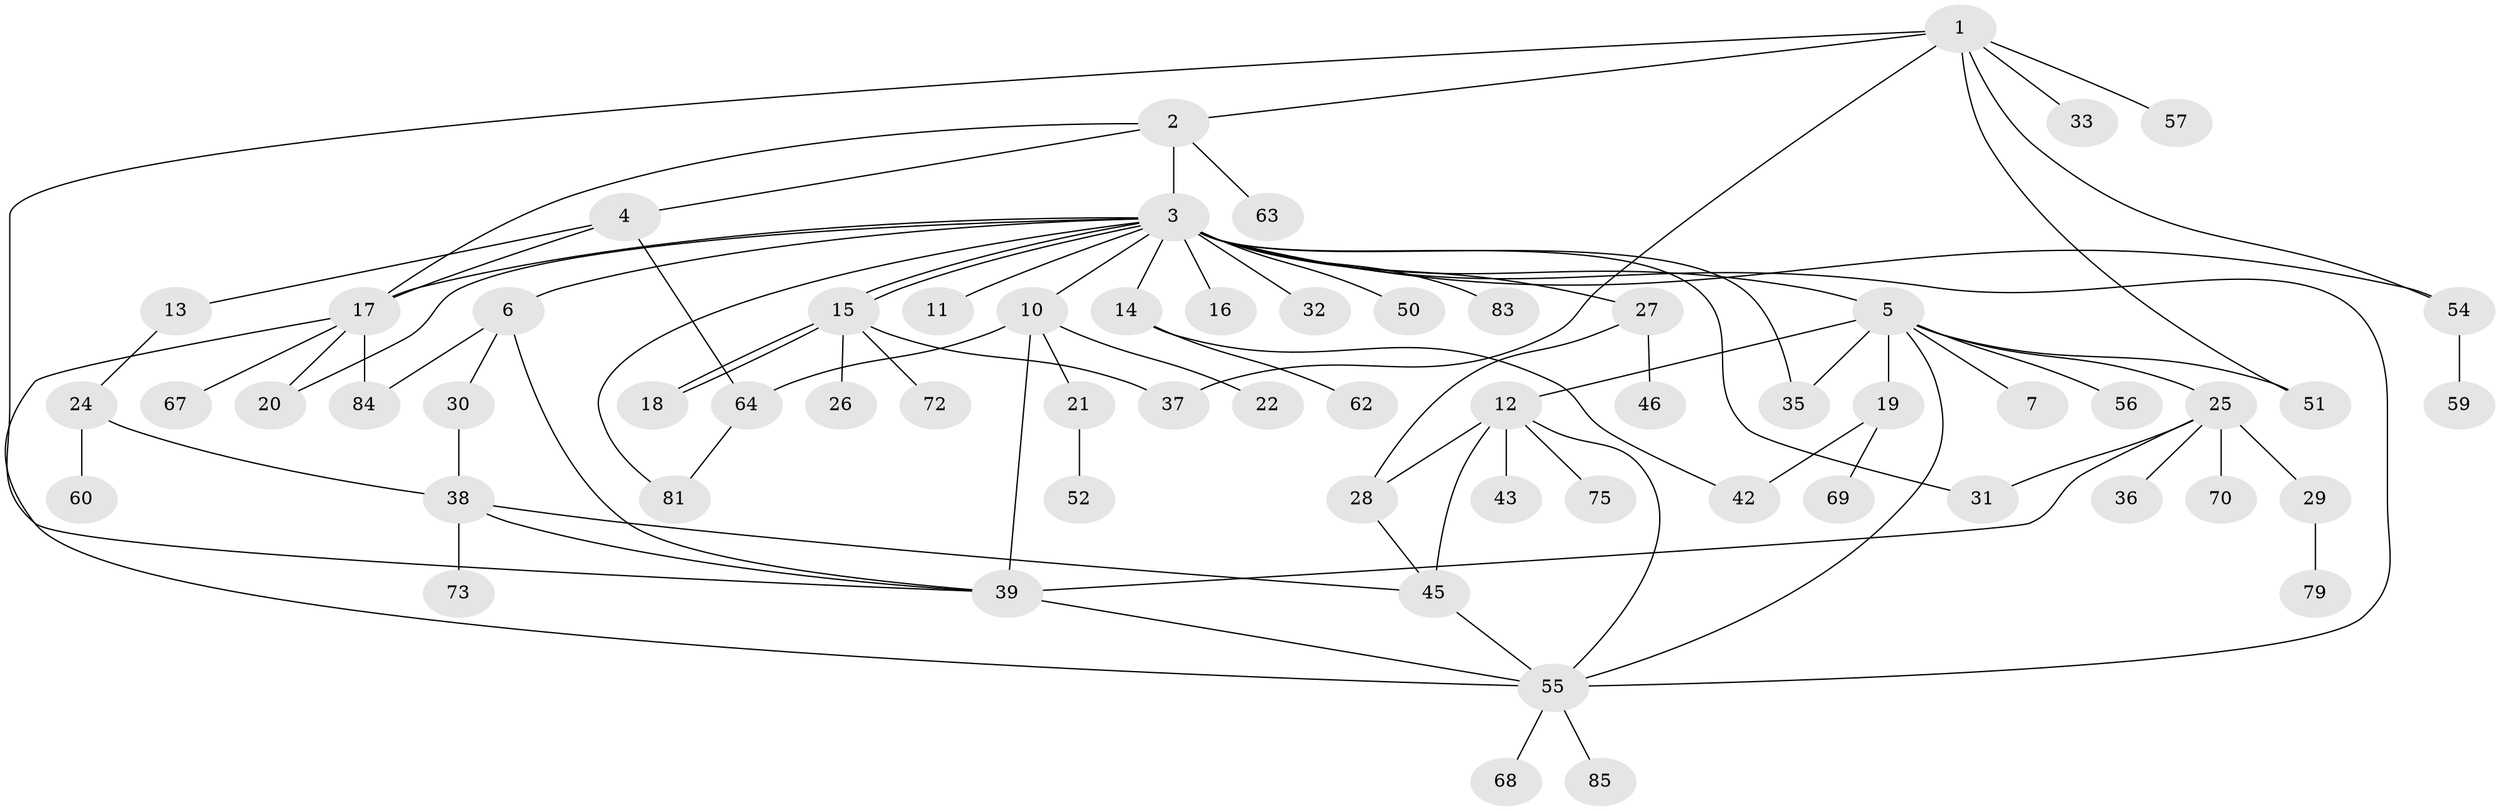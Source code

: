 // original degree distribution, {8: 0.046511627906976744, 6: 0.03488372093023256, 19: 0.011627906976744186, 4: 0.05813953488372093, 5: 0.011627906976744186, 1: 0.47674418604651164, 3: 0.1511627906976744, 7: 0.046511627906976744, 2: 0.16279069767441862}
// Generated by graph-tools (version 1.1) at 2025/41/03/06/25 10:41:46]
// undirected, 63 vertices, 89 edges
graph export_dot {
graph [start="1"]
  node [color=gray90,style=filled];
  1 [super="+77"];
  2 [super="+53"];
  3 [super="+8"];
  4;
  5 [super="+44"];
  6 [super="+9"];
  7;
  10 [super="+80"];
  11;
  12 [super="+34"];
  13 [super="+65"];
  14 [super="+23"];
  15 [super="+82"];
  16;
  17 [super="+49"];
  18;
  19;
  20 [super="+40"];
  21;
  22;
  24;
  25 [super="+48"];
  26;
  27 [super="+58"];
  28;
  29;
  30 [super="+74"];
  31;
  32 [super="+47"];
  33;
  35 [super="+41"];
  36;
  37;
  38 [super="+66"];
  39 [super="+78"];
  42;
  43 [super="+61"];
  45 [super="+71"];
  46;
  50;
  51;
  52;
  54 [super="+76"];
  55 [super="+86"];
  56;
  57;
  59;
  60;
  62;
  63;
  64;
  67;
  68;
  69;
  70;
  72;
  73;
  75;
  79;
  81;
  83;
  84;
  85;
  1 -- 2;
  1 -- 33;
  1 -- 37;
  1 -- 51;
  1 -- 54;
  1 -- 57;
  1 -- 39;
  2 -- 3;
  2 -- 4;
  2 -- 63;
  2 -- 17;
  3 -- 5;
  3 -- 6;
  3 -- 10;
  3 -- 11;
  3 -- 14;
  3 -- 15;
  3 -- 15;
  3 -- 16;
  3 -- 17;
  3 -- 20;
  3 -- 32;
  3 -- 35;
  3 -- 50;
  3 -- 54;
  3 -- 55;
  3 -- 81;
  3 -- 83;
  3 -- 27;
  3 -- 31;
  4 -- 13;
  4 -- 17;
  4 -- 64;
  5 -- 7;
  5 -- 12 [weight=2];
  5 -- 19;
  5 -- 25;
  5 -- 35;
  5 -- 51;
  5 -- 56;
  5 -- 55;
  6 -- 30;
  6 -- 84;
  6 -- 39;
  10 -- 21;
  10 -- 22;
  10 -- 39 [weight=2];
  10 -- 64;
  12 -- 28;
  12 -- 43;
  12 -- 55;
  12 -- 45 [weight=2];
  12 -- 75;
  13 -- 24;
  14 -- 62;
  14 -- 42;
  15 -- 18;
  15 -- 18;
  15 -- 26;
  15 -- 37;
  15 -- 72;
  17 -- 20;
  17 -- 55;
  17 -- 67;
  17 -- 84;
  19 -- 42;
  19 -- 69;
  21 -- 52;
  24 -- 38;
  24 -- 60;
  25 -- 29;
  25 -- 31;
  25 -- 36;
  25 -- 70;
  25 -- 39;
  27 -- 28;
  27 -- 46;
  28 -- 45;
  29 -- 79;
  30 -- 38;
  38 -- 39;
  38 -- 73;
  38 -- 45;
  39 -- 55;
  45 -- 55;
  54 -- 59;
  55 -- 68;
  55 -- 85;
  64 -- 81;
}

